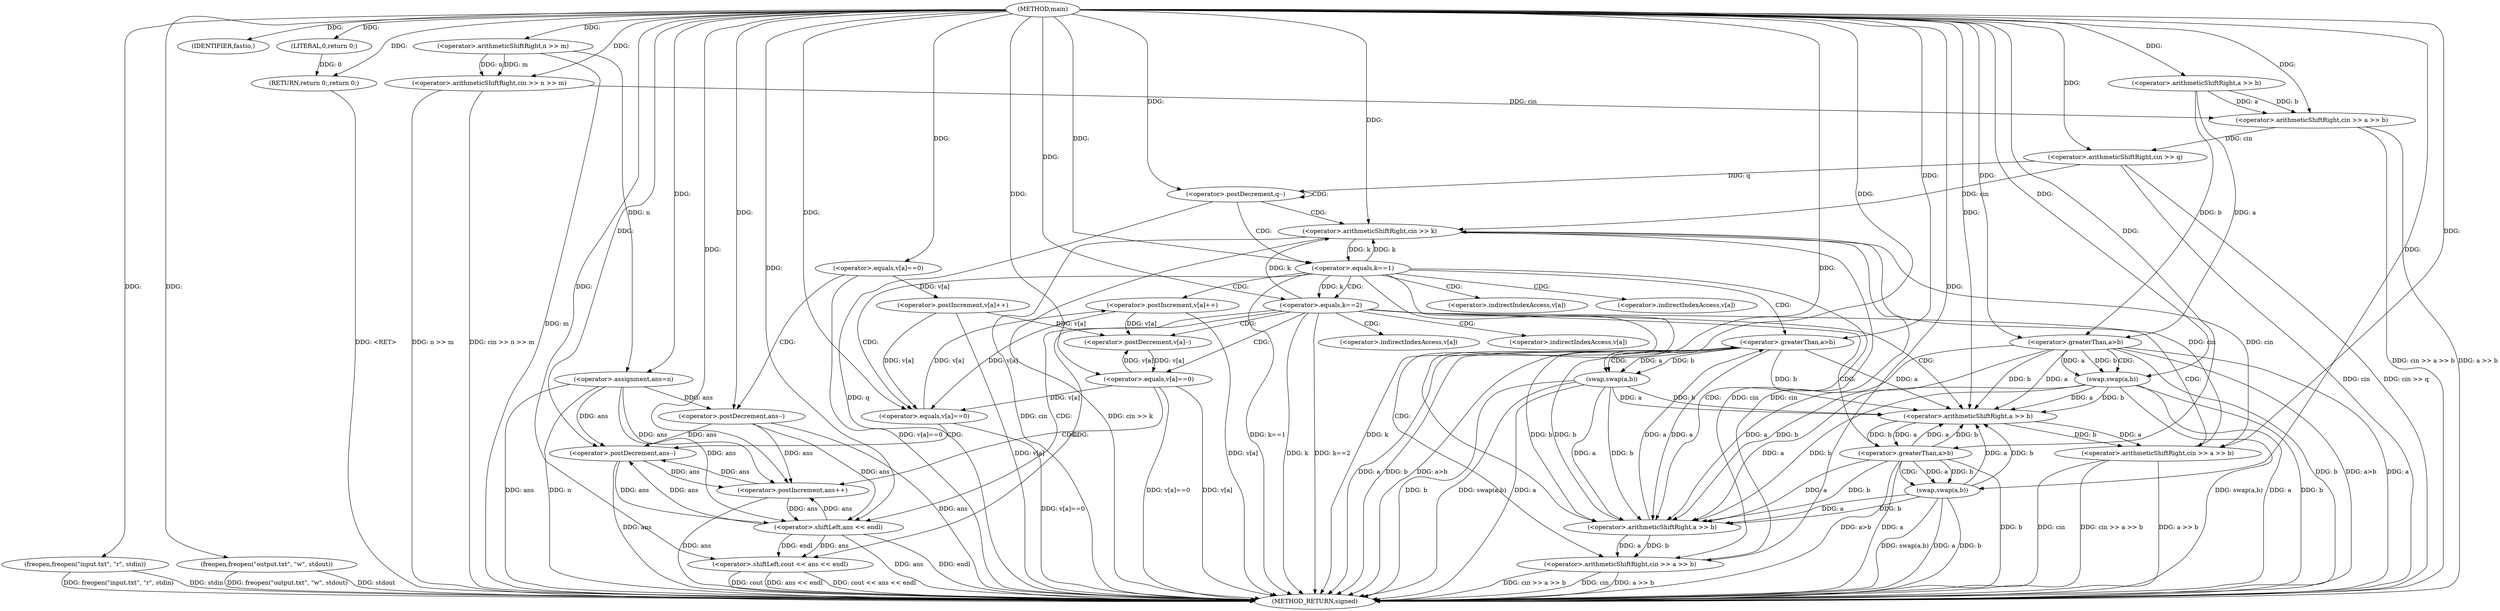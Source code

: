 digraph "main" {  
"1000194" [label = "(METHOD,main)" ]
"1000324" [label = "(METHOD_RETURN,signed)" ]
"1000196" [label = "(freopen,freopen(\"input.txt\", \"r\", stdin))" ]
"1000200" [label = "(freopen,freopen(\"output.txt\", \"w\", stdout))" ]
"1000204" [label = "(IDENTIFIER,fastio,)" ]
"1000207" [label = "(<operator>.arithmeticShiftRight,cin >> n >> m)" ]
"1000216" [label = "(<operator>.assignment,ans=n)" ]
"1000245" [label = "(<operator>.arithmeticShiftRight,cin >> q)" ]
"1000322" [label = "(RETURN,return 0;,return 0;)" ]
"1000220" [label = "(<operator>.arithmeticShiftRight,cin >> a >> b)" ]
"1000240" [label = "(<operator>.postIncrement,v[a]++)" ]
"1000249" [label = "(<operator>.postDecrement,q--)" ]
"1000323" [label = "(LITERAL,0,return 0;)" ]
"1000209" [label = "(<operator>.arithmeticShiftRight,n >> m)" ]
"1000226" [label = "(<operator>.greaterThan,a>b)" ]
"1000229" [label = "(swap,swap(a,b))" ]
"1000233" [label = "(<operator>.equals,v[a]==0)" ]
"1000238" [label = "(<operator>.postDecrement,ans--)" ]
"1000253" [label = "(<operator>.arithmeticShiftRight,cin >> k)" ]
"1000222" [label = "(<operator>.arithmeticShiftRight,a >> b)" ]
"1000257" [label = "(<operator>.equals,k==1)" ]
"1000261" [label = "(<operator>.arithmeticShiftRight,cin >> a >> b)" ]
"1000281" [label = "(<operator>.postIncrement,v[a]++)" ]
"1000267" [label = "(<operator>.greaterThan,a>b)" ]
"1000270" [label = "(swap,swap(a,b))" ]
"1000274" [label = "(<operator>.equals,v[a]==0)" ]
"1000279" [label = "(<operator>.postDecrement,ans--)" ]
"1000287" [label = "(<operator>.equals,k==2)" ]
"1000263" [label = "(<operator>.arithmeticShiftRight,a >> b)" ]
"1000291" [label = "(<operator>.arithmeticShiftRight,cin >> a >> b)" ]
"1000303" [label = "(<operator>.postDecrement,v[a]--)" ]
"1000297" [label = "(<operator>.greaterThan,a>b)" ]
"1000300" [label = "(swap,swap(a,b))" ]
"1000308" [label = "(<operator>.equals,v[a]==0)" ]
"1000313" [label = "(<operator>.postIncrement,ans++)" ]
"1000317" [label = "(<operator>.shiftLeft,cout << ans << endl)" ]
"1000293" [label = "(<operator>.arithmeticShiftRight,a >> b)" ]
"1000319" [label = "(<operator>.shiftLeft,ans << endl)" ]
"1000282" [label = "(<operator>.indirectIndexAccess,v[a])" ]
"1000275" [label = "(<operator>.indirectIndexAccess,v[a])" ]
"1000304" [label = "(<operator>.indirectIndexAccess,v[a])" ]
"1000309" [label = "(<operator>.indirectIndexAccess,v[a])" ]
  "1000322" -> "1000324"  [ label = "DDG: <RET>"] 
  "1000196" -> "1000324"  [ label = "DDG: freopen(\"input.txt\", \"r\", stdin)"] 
  "1000200" -> "1000324"  [ label = "DDG: freopen(\"output.txt\", \"w\", stdout)"] 
  "1000209" -> "1000324"  [ label = "DDG: m"] 
  "1000207" -> "1000324"  [ label = "DDG: n >> m"] 
  "1000207" -> "1000324"  [ label = "DDG: cin >> n >> m"] 
  "1000216" -> "1000324"  [ label = "DDG: ans"] 
  "1000216" -> "1000324"  [ label = "DDG: n"] 
  "1000220" -> "1000324"  [ label = "DDG: a >> b"] 
  "1000220" -> "1000324"  [ label = "DDG: cin >> a >> b"] 
  "1000226" -> "1000324"  [ label = "DDG: a"] 
  "1000226" -> "1000324"  [ label = "DDG: b"] 
  "1000226" -> "1000324"  [ label = "DDG: a>b"] 
  "1000229" -> "1000324"  [ label = "DDG: a"] 
  "1000229" -> "1000324"  [ label = "DDG: b"] 
  "1000229" -> "1000324"  [ label = "DDG: swap(a,b)"] 
  "1000233" -> "1000324"  [ label = "DDG: v[a]==0"] 
  "1000238" -> "1000324"  [ label = "DDG: ans"] 
  "1000240" -> "1000324"  [ label = "DDG: v[a]"] 
  "1000245" -> "1000324"  [ label = "DDG: cin"] 
  "1000245" -> "1000324"  [ label = "DDG: cin >> q"] 
  "1000249" -> "1000324"  [ label = "DDG: q"] 
  "1000253" -> "1000324"  [ label = "DDG: cin"] 
  "1000253" -> "1000324"  [ label = "DDG: cin >> k"] 
  "1000257" -> "1000324"  [ label = "DDG: k"] 
  "1000257" -> "1000324"  [ label = "DDG: k==1"] 
  "1000287" -> "1000324"  [ label = "DDG: k"] 
  "1000287" -> "1000324"  [ label = "DDG: k==2"] 
  "1000319" -> "1000324"  [ label = "DDG: ans"] 
  "1000317" -> "1000324"  [ label = "DDG: ans << endl"] 
  "1000317" -> "1000324"  [ label = "DDG: cout << ans << endl"] 
  "1000291" -> "1000324"  [ label = "DDG: cin"] 
  "1000291" -> "1000324"  [ label = "DDG: a >> b"] 
  "1000291" -> "1000324"  [ label = "DDG: cin >> a >> b"] 
  "1000297" -> "1000324"  [ label = "DDG: a"] 
  "1000297" -> "1000324"  [ label = "DDG: b"] 
  "1000297" -> "1000324"  [ label = "DDG: a>b"] 
  "1000300" -> "1000324"  [ label = "DDG: a"] 
  "1000300" -> "1000324"  [ label = "DDG: b"] 
  "1000300" -> "1000324"  [ label = "DDG: swap(a,b)"] 
  "1000308" -> "1000324"  [ label = "DDG: v[a]"] 
  "1000308" -> "1000324"  [ label = "DDG: v[a]==0"] 
  "1000313" -> "1000324"  [ label = "DDG: ans"] 
  "1000261" -> "1000324"  [ label = "DDG: cin"] 
  "1000261" -> "1000324"  [ label = "DDG: a >> b"] 
  "1000261" -> "1000324"  [ label = "DDG: cin >> a >> b"] 
  "1000267" -> "1000324"  [ label = "DDG: a"] 
  "1000267" -> "1000324"  [ label = "DDG: b"] 
  "1000267" -> "1000324"  [ label = "DDG: a>b"] 
  "1000270" -> "1000324"  [ label = "DDG: a"] 
  "1000270" -> "1000324"  [ label = "DDG: b"] 
  "1000270" -> "1000324"  [ label = "DDG: swap(a,b)"] 
  "1000274" -> "1000324"  [ label = "DDG: v[a]==0"] 
  "1000279" -> "1000324"  [ label = "DDG: ans"] 
  "1000281" -> "1000324"  [ label = "DDG: v[a]"] 
  "1000319" -> "1000324"  [ label = "DDG: endl"] 
  "1000196" -> "1000324"  [ label = "DDG: stdin"] 
  "1000317" -> "1000324"  [ label = "DDG: cout"] 
  "1000200" -> "1000324"  [ label = "DDG: stdout"] 
  "1000194" -> "1000204"  [ label = "DDG: "] 
  "1000209" -> "1000216"  [ label = "DDG: n"] 
  "1000194" -> "1000216"  [ label = "DDG: "] 
  "1000323" -> "1000322"  [ label = "DDG: 0"] 
  "1000194" -> "1000322"  [ label = "DDG: "] 
  "1000194" -> "1000196"  [ label = "DDG: "] 
  "1000194" -> "1000200"  [ label = "DDG: "] 
  "1000194" -> "1000207"  [ label = "DDG: "] 
  "1000209" -> "1000207"  [ label = "DDG: n"] 
  "1000209" -> "1000207"  [ label = "DDG: m"] 
  "1000220" -> "1000245"  [ label = "DDG: cin"] 
  "1000194" -> "1000245"  [ label = "DDG: "] 
  "1000194" -> "1000323"  [ label = "DDG: "] 
  "1000194" -> "1000209"  [ label = "DDG: "] 
  "1000207" -> "1000220"  [ label = "DDG: cin"] 
  "1000194" -> "1000220"  [ label = "DDG: "] 
  "1000222" -> "1000220"  [ label = "DDG: a"] 
  "1000222" -> "1000220"  [ label = "DDG: b"] 
  "1000233" -> "1000240"  [ label = "DDG: v[a]"] 
  "1000245" -> "1000249"  [ label = "DDG: q"] 
  "1000194" -> "1000249"  [ label = "DDG: "] 
  "1000194" -> "1000222"  [ label = "DDG: "] 
  "1000222" -> "1000226"  [ label = "DDG: a"] 
  "1000194" -> "1000226"  [ label = "DDG: "] 
  "1000222" -> "1000226"  [ label = "DDG: b"] 
  "1000226" -> "1000229"  [ label = "DDG: a"] 
  "1000194" -> "1000229"  [ label = "DDG: "] 
  "1000226" -> "1000229"  [ label = "DDG: b"] 
  "1000194" -> "1000233"  [ label = "DDG: "] 
  "1000216" -> "1000238"  [ label = "DDG: ans"] 
  "1000194" -> "1000238"  [ label = "DDG: "] 
  "1000245" -> "1000253"  [ label = "DDG: cin"] 
  "1000291" -> "1000253"  [ label = "DDG: cin"] 
  "1000261" -> "1000253"  [ label = "DDG: cin"] 
  "1000194" -> "1000253"  [ label = "DDG: "] 
  "1000257" -> "1000253"  [ label = "DDG: k"] 
  "1000287" -> "1000253"  [ label = "DDG: k"] 
  "1000253" -> "1000257"  [ label = "DDG: k"] 
  "1000194" -> "1000257"  [ label = "DDG: "] 
  "1000253" -> "1000261"  [ label = "DDG: cin"] 
  "1000194" -> "1000261"  [ label = "DDG: "] 
  "1000263" -> "1000261"  [ label = "DDG: b"] 
  "1000263" -> "1000261"  [ label = "DDG: a"] 
  "1000274" -> "1000281"  [ label = "DDG: v[a]"] 
  "1000226" -> "1000263"  [ label = "DDG: a"] 
  "1000229" -> "1000263"  [ label = "DDG: a"] 
  "1000297" -> "1000263"  [ label = "DDG: a"] 
  "1000300" -> "1000263"  [ label = "DDG: a"] 
  "1000267" -> "1000263"  [ label = "DDG: a"] 
  "1000270" -> "1000263"  [ label = "DDG: a"] 
  "1000194" -> "1000263"  [ label = "DDG: "] 
  "1000226" -> "1000263"  [ label = "DDG: b"] 
  "1000229" -> "1000263"  [ label = "DDG: b"] 
  "1000297" -> "1000263"  [ label = "DDG: b"] 
  "1000300" -> "1000263"  [ label = "DDG: b"] 
  "1000267" -> "1000263"  [ label = "DDG: b"] 
  "1000270" -> "1000263"  [ label = "DDG: b"] 
  "1000263" -> "1000267"  [ label = "DDG: a"] 
  "1000194" -> "1000267"  [ label = "DDG: "] 
  "1000263" -> "1000267"  [ label = "DDG: b"] 
  "1000267" -> "1000270"  [ label = "DDG: a"] 
  "1000194" -> "1000270"  [ label = "DDG: "] 
  "1000267" -> "1000270"  [ label = "DDG: b"] 
  "1000240" -> "1000274"  [ label = "DDG: v[a]"] 
  "1000308" -> "1000274"  [ label = "DDG: v[a]"] 
  "1000281" -> "1000274"  [ label = "DDG: v[a]"] 
  "1000194" -> "1000274"  [ label = "DDG: "] 
  "1000216" -> "1000279"  [ label = "DDG: ans"] 
  "1000238" -> "1000279"  [ label = "DDG: ans"] 
  "1000319" -> "1000279"  [ label = "DDG: ans"] 
  "1000313" -> "1000279"  [ label = "DDG: ans"] 
  "1000194" -> "1000279"  [ label = "DDG: "] 
  "1000257" -> "1000287"  [ label = "DDG: k"] 
  "1000194" -> "1000287"  [ label = "DDG: "] 
  "1000253" -> "1000291"  [ label = "DDG: cin"] 
  "1000194" -> "1000291"  [ label = "DDG: "] 
  "1000293" -> "1000291"  [ label = "DDG: b"] 
  "1000293" -> "1000291"  [ label = "DDG: a"] 
  "1000240" -> "1000303"  [ label = "DDG: v[a]"] 
  "1000308" -> "1000303"  [ label = "DDG: v[a]"] 
  "1000281" -> "1000303"  [ label = "DDG: v[a]"] 
  "1000226" -> "1000293"  [ label = "DDG: a"] 
  "1000229" -> "1000293"  [ label = "DDG: a"] 
  "1000297" -> "1000293"  [ label = "DDG: a"] 
  "1000300" -> "1000293"  [ label = "DDG: a"] 
  "1000267" -> "1000293"  [ label = "DDG: a"] 
  "1000270" -> "1000293"  [ label = "DDG: a"] 
  "1000194" -> "1000293"  [ label = "DDG: "] 
  "1000226" -> "1000293"  [ label = "DDG: b"] 
  "1000229" -> "1000293"  [ label = "DDG: b"] 
  "1000297" -> "1000293"  [ label = "DDG: b"] 
  "1000300" -> "1000293"  [ label = "DDG: b"] 
  "1000267" -> "1000293"  [ label = "DDG: b"] 
  "1000270" -> "1000293"  [ label = "DDG: b"] 
  "1000293" -> "1000297"  [ label = "DDG: a"] 
  "1000194" -> "1000297"  [ label = "DDG: "] 
  "1000293" -> "1000297"  [ label = "DDG: b"] 
  "1000297" -> "1000300"  [ label = "DDG: a"] 
  "1000194" -> "1000300"  [ label = "DDG: "] 
  "1000297" -> "1000300"  [ label = "DDG: b"] 
  "1000303" -> "1000308"  [ label = "DDG: v[a]"] 
  "1000194" -> "1000308"  [ label = "DDG: "] 
  "1000216" -> "1000313"  [ label = "DDG: ans"] 
  "1000238" -> "1000313"  [ label = "DDG: ans"] 
  "1000319" -> "1000313"  [ label = "DDG: ans"] 
  "1000279" -> "1000313"  [ label = "DDG: ans"] 
  "1000194" -> "1000313"  [ label = "DDG: "] 
  "1000194" -> "1000317"  [ label = "DDG: "] 
  "1000319" -> "1000317"  [ label = "DDG: ans"] 
  "1000319" -> "1000317"  [ label = "DDG: endl"] 
  "1000216" -> "1000319"  [ label = "DDG: ans"] 
  "1000238" -> "1000319"  [ label = "DDG: ans"] 
  "1000313" -> "1000319"  [ label = "DDG: ans"] 
  "1000279" -> "1000319"  [ label = "DDG: ans"] 
  "1000194" -> "1000319"  [ label = "DDG: "] 
  "1000249" -> "1000253"  [ label = "CDG: "] 
  "1000249" -> "1000249"  [ label = "CDG: "] 
  "1000249" -> "1000257"  [ label = "CDG: "] 
  "1000226" -> "1000229"  [ label = "CDG: "] 
  "1000233" -> "1000238"  [ label = "CDG: "] 
  "1000257" -> "1000263"  [ label = "CDG: "] 
  "1000257" -> "1000274"  [ label = "CDG: "] 
  "1000257" -> "1000281"  [ label = "CDG: "] 
  "1000257" -> "1000282"  [ label = "CDG: "] 
  "1000257" -> "1000261"  [ label = "CDG: "] 
  "1000257" -> "1000267"  [ label = "CDG: "] 
  "1000257" -> "1000287"  [ label = "CDG: "] 
  "1000257" -> "1000275"  [ label = "CDG: "] 
  "1000267" -> "1000270"  [ label = "CDG: "] 
  "1000274" -> "1000279"  [ label = "CDG: "] 
  "1000287" -> "1000303"  [ label = "CDG: "] 
  "1000287" -> "1000293"  [ label = "CDG: "] 
  "1000287" -> "1000297"  [ label = "CDG: "] 
  "1000287" -> "1000291"  [ label = "CDG: "] 
  "1000287" -> "1000309"  [ label = "CDG: "] 
  "1000287" -> "1000319"  [ label = "CDG: "] 
  "1000287" -> "1000308"  [ label = "CDG: "] 
  "1000287" -> "1000304"  [ label = "CDG: "] 
  "1000287" -> "1000317"  [ label = "CDG: "] 
  "1000297" -> "1000300"  [ label = "CDG: "] 
  "1000308" -> "1000313"  [ label = "CDG: "] 
}
